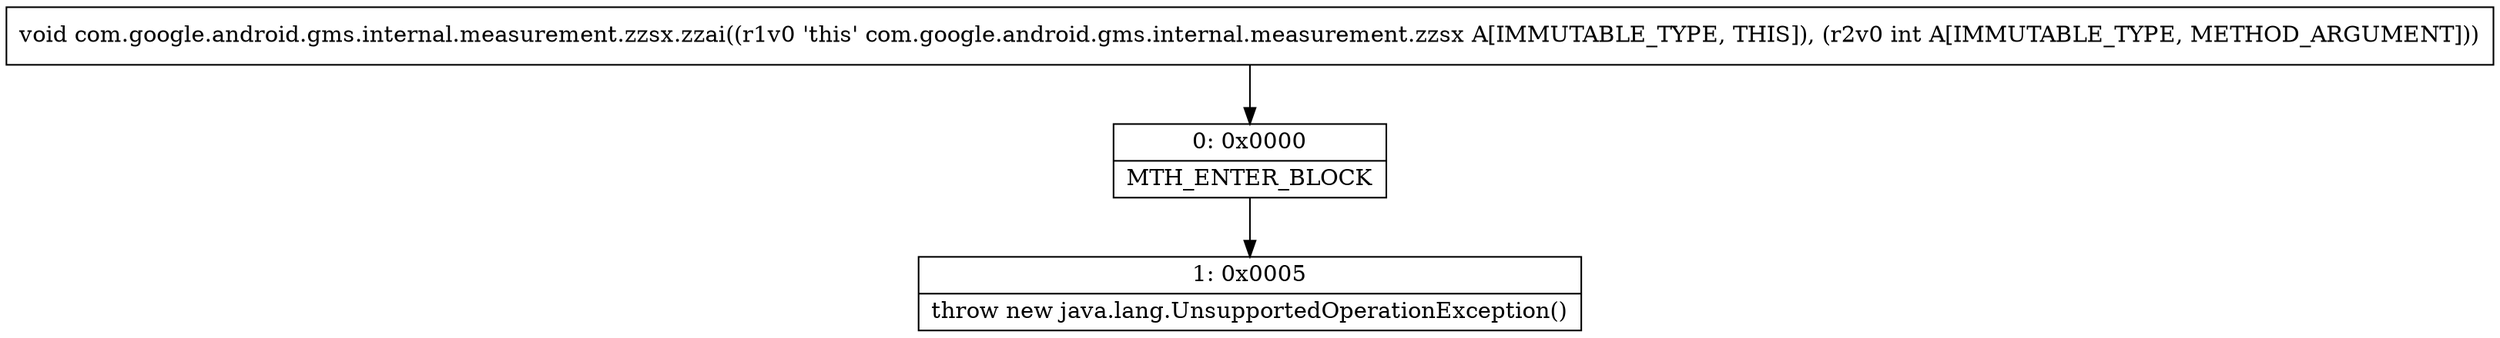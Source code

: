digraph "CFG forcom.google.android.gms.internal.measurement.zzsx.zzai(I)V" {
Node_0 [shape=record,label="{0\:\ 0x0000|MTH_ENTER_BLOCK\l}"];
Node_1 [shape=record,label="{1\:\ 0x0005|throw new java.lang.UnsupportedOperationException()\l}"];
MethodNode[shape=record,label="{void com.google.android.gms.internal.measurement.zzsx.zzai((r1v0 'this' com.google.android.gms.internal.measurement.zzsx A[IMMUTABLE_TYPE, THIS]), (r2v0 int A[IMMUTABLE_TYPE, METHOD_ARGUMENT])) }"];
MethodNode -> Node_0;
Node_0 -> Node_1;
}


